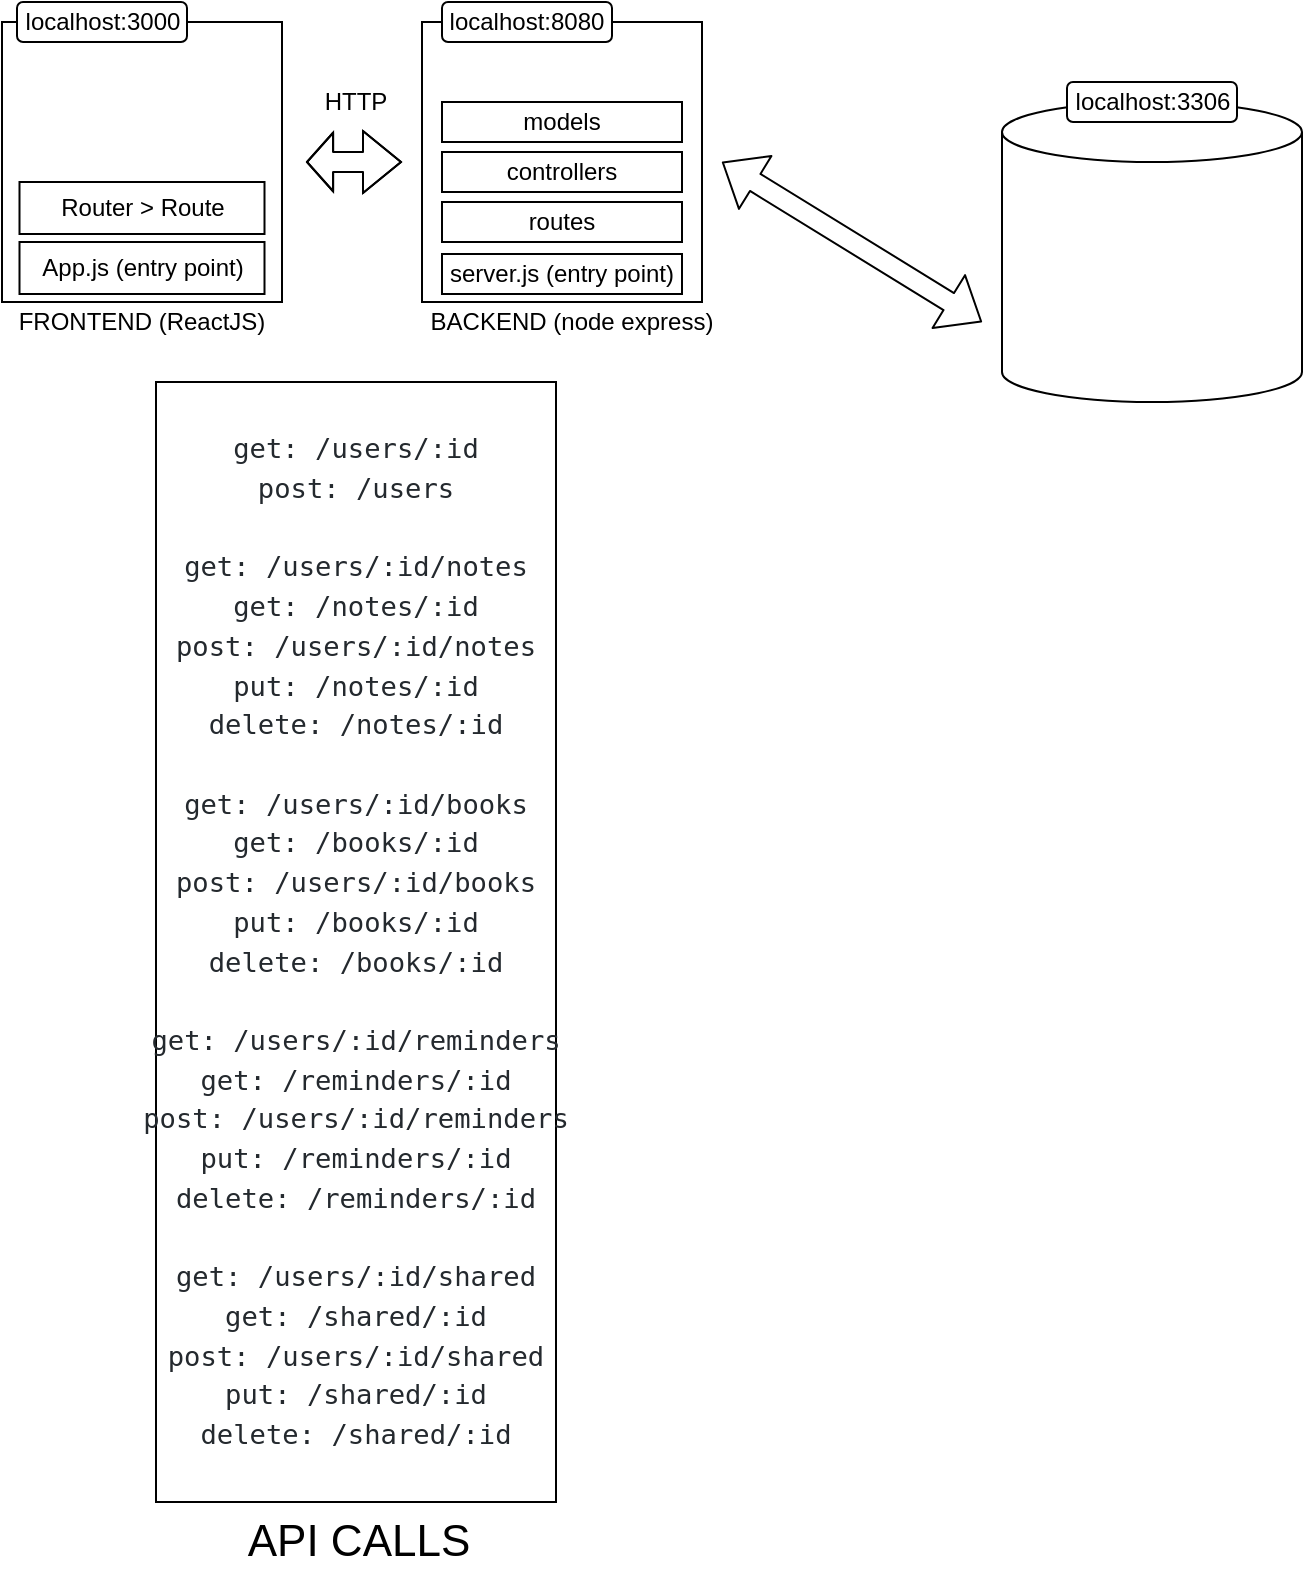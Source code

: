 <mxfile version="13.10.1" type="github">
  <diagram id="HXny-RfDsCwJ_czHxS2v" name="Page-1">
    <mxGraphModel dx="570" dy="337" grid="1" gridSize="10" guides="1" tooltips="1" connect="1" arrows="1" fold="1" page="1" pageScale="1" pageWidth="413" pageHeight="291" math="0" shadow="0">
      <root>
        <mxCell id="0" />
        <mxCell id="1" parent="0" />
        <mxCell id="e6vL8IdVQCHlqtcg3fN9-1" value="" style="whiteSpace=wrap;html=1;aspect=fixed;" vertex="1" parent="1">
          <mxGeometry x="30" y="20" width="140" height="140" as="geometry" />
        </mxCell>
        <mxCell id="e6vL8IdVQCHlqtcg3fN9-2" value="localhost:3000" style="rounded=1;whiteSpace=wrap;html=1;" vertex="1" parent="1">
          <mxGeometry x="37.5" y="10" width="85" height="20" as="geometry" />
        </mxCell>
        <mxCell id="e6vL8IdVQCHlqtcg3fN9-3" value="FRONTEND (ReactJS)&lt;br&gt;" style="text;html=1;strokeColor=none;fillColor=none;align=center;verticalAlign=middle;whiteSpace=wrap;rounded=0;" vertex="1" parent="1">
          <mxGeometry x="30" y="160" width="140" height="20" as="geometry" />
        </mxCell>
        <mxCell id="e6vL8IdVQCHlqtcg3fN9-4" value="App.js (entry point)" style="rounded=0;whiteSpace=wrap;html=1;" vertex="1" parent="1">
          <mxGeometry x="38.75" y="130" width="122.5" height="26" as="geometry" />
        </mxCell>
        <mxCell id="e6vL8IdVQCHlqtcg3fN9-5" value="Router &amp;gt; Route" style="rounded=0;whiteSpace=wrap;html=1;" vertex="1" parent="1">
          <mxGeometry x="38.75" y="100" width="122.5" height="26" as="geometry" />
        </mxCell>
        <mxCell id="e6vL8IdVQCHlqtcg3fN9-6" value="" style="whiteSpace=wrap;html=1;aspect=fixed;" vertex="1" parent="1">
          <mxGeometry x="240" y="20" width="140" height="140" as="geometry" />
        </mxCell>
        <mxCell id="e6vL8IdVQCHlqtcg3fN9-7" value="BACKEND (node express)" style="text;html=1;strokeColor=none;fillColor=none;align=center;verticalAlign=middle;whiteSpace=wrap;rounded=0;" vertex="1" parent="1">
          <mxGeometry x="240" y="160" width="150" height="20" as="geometry" />
        </mxCell>
        <mxCell id="e6vL8IdVQCHlqtcg3fN9-9" value="server.js (entry point)" style="rounded=0;whiteSpace=wrap;html=1;" vertex="1" parent="1">
          <mxGeometry x="250" y="136" width="120" height="20" as="geometry" />
        </mxCell>
        <mxCell id="e6vL8IdVQCHlqtcg3fN9-10" value="routes" style="rounded=0;whiteSpace=wrap;html=1;" vertex="1" parent="1">
          <mxGeometry x="250" y="110" width="120" height="20" as="geometry" />
        </mxCell>
        <mxCell id="e6vL8IdVQCHlqtcg3fN9-11" value="controllers" style="rounded=0;whiteSpace=wrap;html=1;" vertex="1" parent="1">
          <mxGeometry x="250" y="85" width="120" height="20" as="geometry" />
        </mxCell>
        <mxCell id="e6vL8IdVQCHlqtcg3fN9-12" value="models" style="rounded=0;whiteSpace=wrap;html=1;" vertex="1" parent="1">
          <mxGeometry x="250" y="60" width="120" height="20" as="geometry" />
        </mxCell>
        <mxCell id="e6vL8IdVQCHlqtcg3fN9-13" value="" style="shape=flexArrow;endArrow=classic;startArrow=classic;html=1;startWidth=18.286;startSize=4.017;" edge="1" parent="1">
          <mxGeometry width="50" height="50" relative="1" as="geometry">
            <mxPoint x="182" y="90" as="sourcePoint" />
            <mxPoint x="230" y="90" as="targetPoint" />
            <Array as="points">
              <mxPoint x="200" y="90" />
            </Array>
          </mxGeometry>
        </mxCell>
        <mxCell id="e6vL8IdVQCHlqtcg3fN9-14" value="HTTP" style="text;html=1;strokeColor=none;fillColor=none;align=center;verticalAlign=middle;whiteSpace=wrap;rounded=0;" vertex="1" parent="1">
          <mxGeometry x="187" y="50" width="40" height="20" as="geometry" />
        </mxCell>
        <mxCell id="e6vL8IdVQCHlqtcg3fN9-18" value="&lt;pre style=&quot;box-sizing: border-box ; font-family: , &amp;#34;consolas&amp;#34; , &amp;#34;liberation mono&amp;#34; , &amp;#34;menlo&amp;#34; , monospace ; font-size: 13.6px ; margin-top: 0px ; overflow-wrap: normal ; padding: 16px ; overflow: auto ; line-height: 1.45 ; border-radius: 6px ; color: rgb(36 , 41 , 46) ; margin-bottom: 0px&quot;&gt;&lt;pre style=&quot;box-sizing: border-box ; font-family: , &amp;#34;consolas&amp;#34; , &amp;#34;liberation mono&amp;#34; , &amp;#34;menlo&amp;#34; , monospace ; margin-top: 0px ; overflow-wrap: normal ; padding: 16px ; overflow: auto ; line-height: 1.45 ; border-radius: 6px ; margin-bottom: 0px&quot;&gt;&lt;code style=&quot;box-sizing: border-box ; font-family: , &amp;#34;consolas&amp;#34; , &amp;#34;liberation mono&amp;#34; , &amp;#34;menlo&amp;#34; , monospace ; padding: 0px ; margin: 0px ; border-radius: 6px ; word-break: normal ; border: 0px ; display: inline ; overflow: visible ; line-height: inherit ; overflow-wrap: normal&quot;&gt;get: /users/:id&lt;br/&gt;post: /users&lt;br/&gt;&lt;br/&gt;get: /users/:id/notes&lt;br/&gt;get: /notes/:id&lt;br/&gt;post: /users/:id/notes&lt;br/&gt;put: /notes/:id&lt;br/&gt;delete: /notes/:id&lt;br/&gt;&lt;br/&gt;get: /users/:id/books&lt;br/&gt;get: /books/:id&lt;br/&gt;post: /users/:id/books&lt;br/&gt;put: /books/:id&lt;br/&gt;delete: /books/:id&lt;br/&gt;&lt;br/&gt;get: /users/:id/reminders&lt;br/&gt;get: /reminders/:id&lt;br/&gt;post: /users/:id/reminders&lt;br/&gt;put: /reminders/:id&lt;br/&gt;delete: /reminders/:id&lt;br/&gt;&lt;br/&gt;get: /users/:id/shared&lt;br/&gt;get: /shared/:id&lt;br/&gt;post: /users/:id/shared&lt;br/&gt;put: /shared/:id&lt;br/&gt;delete: /shared/:id&lt;/code&gt;&lt;/pre&gt;&lt;/pre&gt;" style="rounded=0;whiteSpace=wrap;html=1;" vertex="1" parent="1">
          <mxGeometry x="107" y="200" width="200" height="560" as="geometry" />
        </mxCell>
        <mxCell id="e6vL8IdVQCHlqtcg3fN9-19" value="API CALLS" style="text;html=1;strokeColor=none;fillColor=none;align=center;verticalAlign=middle;whiteSpace=wrap;rounded=0;fontSize=22;" vertex="1" parent="1">
          <mxGeometry x="107" y="760" width="203" height="40" as="geometry" />
        </mxCell>
        <mxCell id="e6vL8IdVQCHlqtcg3fN9-20" value="" style="shape=cylinder3;whiteSpace=wrap;html=1;boundedLbl=1;backgroundOutline=1;size=15;fontSize=22;" vertex="1" parent="1">
          <mxGeometry x="530" y="60" width="150" height="150" as="geometry" />
        </mxCell>
        <mxCell id="e6vL8IdVQCHlqtcg3fN9-22" value="localhost:8080" style="rounded=1;whiteSpace=wrap;html=1;" vertex="1" parent="1">
          <mxGeometry x="250" y="10" width="85" height="20" as="geometry" />
        </mxCell>
        <mxCell id="e6vL8IdVQCHlqtcg3fN9-23" value="localhost:3306" style="rounded=1;whiteSpace=wrap;html=1;" vertex="1" parent="1">
          <mxGeometry x="562.5" y="50" width="85" height="20" as="geometry" />
        </mxCell>
        <mxCell id="e6vL8IdVQCHlqtcg3fN9-24" value="" style="shape=flexArrow;endArrow=classic;startArrow=classic;html=1;fontSize=22;" edge="1" parent="1">
          <mxGeometry width="50" height="50" relative="1" as="geometry">
            <mxPoint x="390" y="90" as="sourcePoint" />
            <mxPoint x="520" y="170" as="targetPoint" />
          </mxGeometry>
        </mxCell>
      </root>
    </mxGraphModel>
  </diagram>
</mxfile>
